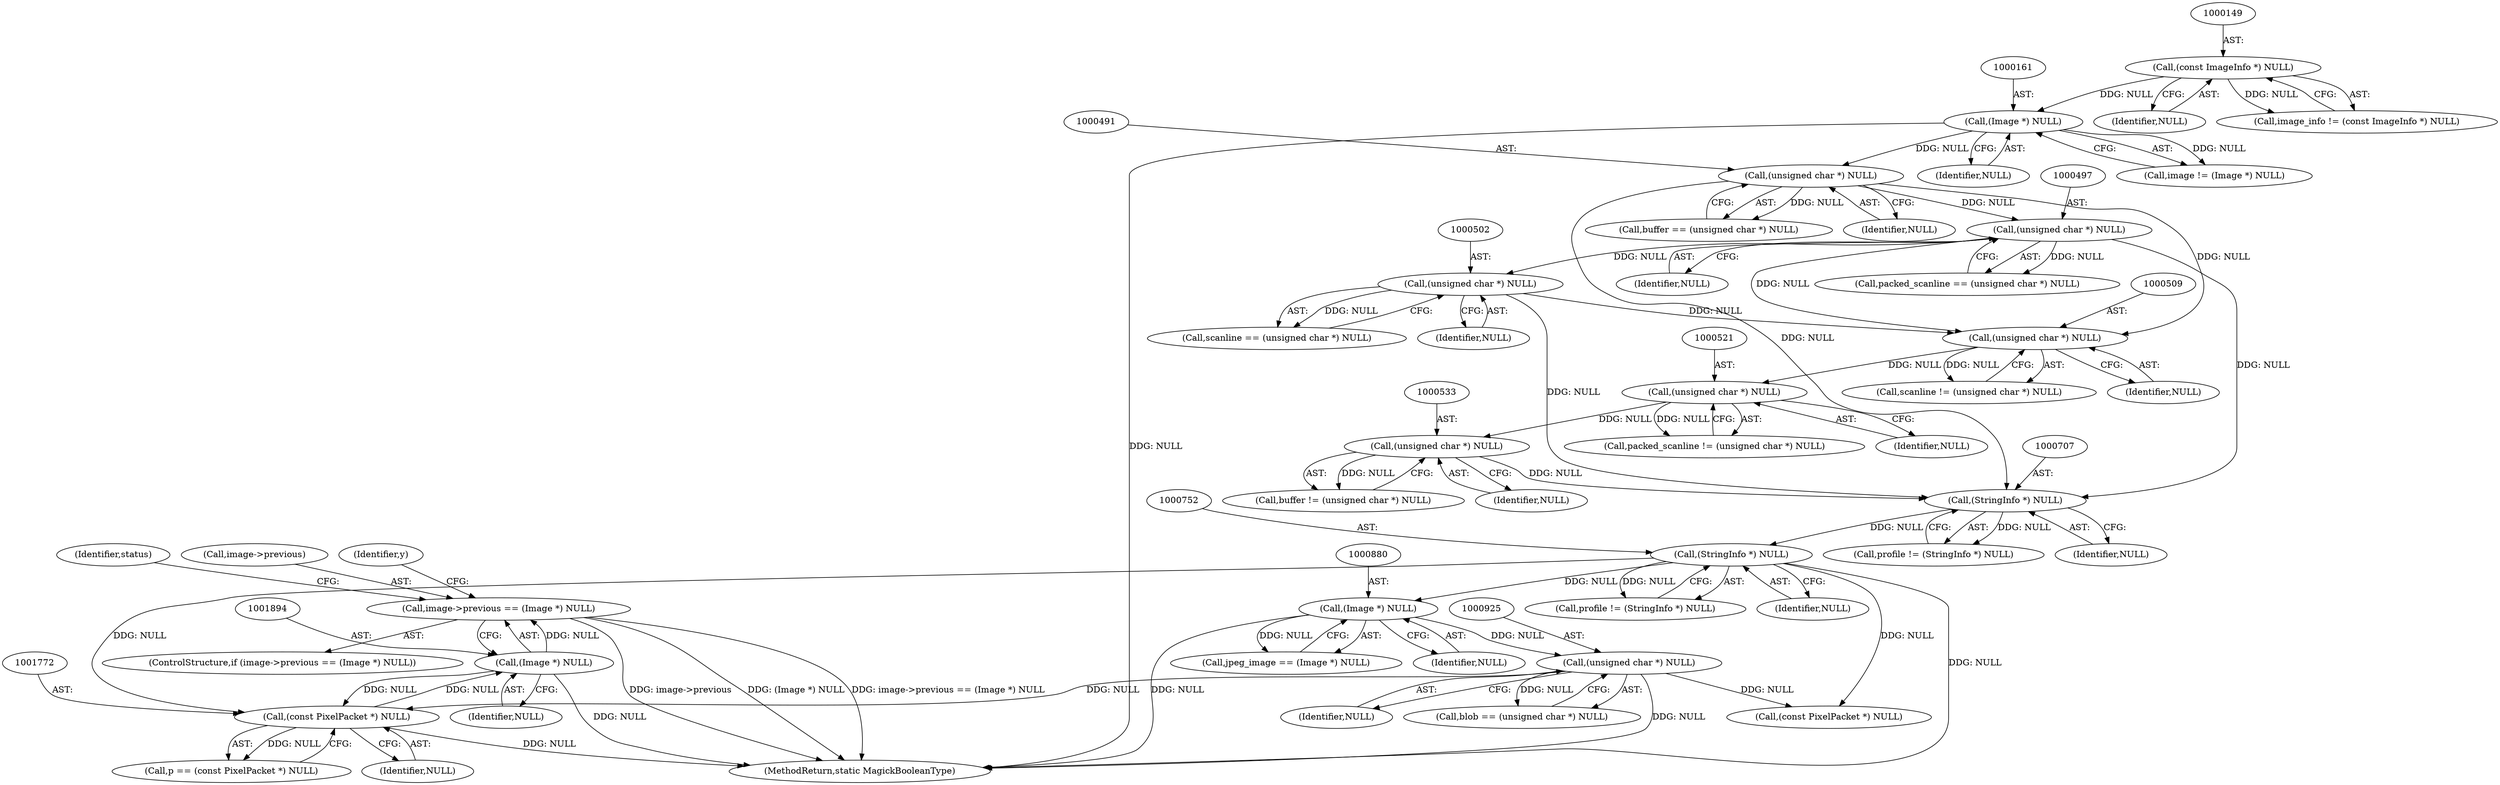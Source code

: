 digraph "0_ImageMagick_859084b4fd966ac007965c3d85caabccd8aee9b4@pointer" {
"1001889" [label="(Call,image->previous == (Image *) NULL)"];
"1001893" [label="(Call,(Image *) NULL)"];
"1001771" [label="(Call,(const PixelPacket *) NULL)"];
"1000924" [label="(Call,(unsigned char *) NULL)"];
"1000879" [label="(Call,(Image *) NULL)"];
"1000751" [label="(Call,(StringInfo *) NULL)"];
"1000706" [label="(Call,(StringInfo *) NULL)"];
"1000496" [label="(Call,(unsigned char *) NULL)"];
"1000490" [label="(Call,(unsigned char *) NULL)"];
"1000160" [label="(Call,(Image *) NULL)"];
"1000148" [label="(Call,(const ImageInfo *) NULL)"];
"1000501" [label="(Call,(unsigned char *) NULL)"];
"1000532" [label="(Call,(unsigned char *) NULL)"];
"1000520" [label="(Call,(unsigned char *) NULL)"];
"1000508" [label="(Call,(unsigned char *) NULL)"];
"1001890" [label="(Call,image->previous)"];
"1000753" [label="(Identifier,NULL)"];
"1000520" [label="(Call,(unsigned char *) NULL)"];
"1000496" [label="(Call,(unsigned char *) NULL)"];
"1000532" [label="(Call,(unsigned char *) NULL)"];
"1000488" [label="(Call,buffer == (unsigned char *) NULL)"];
"1001895" [label="(Identifier,NULL)"];
"1001752" [label="(Identifier,y)"];
"1000499" [label="(Call,scanline == (unsigned char *) NULL)"];
"1001888" [label="(ControlStructure,if (image->previous == (Image *) NULL))"];
"1000926" [label="(Identifier,NULL)"];
"1000150" [label="(Identifier,NULL)"];
"1000706" [label="(Call,(StringInfo *) NULL)"];
"1000877" [label="(Call,jpeg_image == (Image *) NULL)"];
"1000881" [label="(Identifier,NULL)"];
"1000924" [label="(Call,(unsigned char *) NULL)"];
"1000879" [label="(Call,(Image *) NULL)"];
"1000492" [label="(Identifier,NULL)"];
"1000708" [label="(Identifier,NULL)"];
"1000534" [label="(Identifier,NULL)"];
"1000503" [label="(Identifier,NULL)"];
"1001773" [label="(Identifier,NULL)"];
"1000508" [label="(Call,(unsigned char *) NULL)"];
"1000162" [label="(Identifier,NULL)"];
"1000922" [label="(Call,blob == (unsigned char *) NULL)"];
"1001893" [label="(Call,(Image *) NULL)"];
"1000704" [label="(Call,profile != (StringInfo *) NULL)"];
"1000510" [label="(Identifier,NULL)"];
"1001898" [label="(Identifier,status)"];
"1000501" [label="(Call,(unsigned char *) NULL)"];
"1000498" [label="(Identifier,NULL)"];
"1001601" [label="(Call,(const PixelPacket *) NULL)"];
"1000146" [label="(Call,image_info != (const ImageInfo *) NULL)"];
"1000749" [label="(Call,profile != (StringInfo *) NULL)"];
"1000490" [label="(Call,(unsigned char *) NULL)"];
"1000494" [label="(Call,packed_scanline == (unsigned char *) NULL)"];
"1000522" [label="(Identifier,NULL)"];
"1001970" [label="(MethodReturn,static MagickBooleanType)"];
"1000158" [label="(Call,image != (Image *) NULL)"];
"1000148" [label="(Call,(const ImageInfo *) NULL)"];
"1001769" [label="(Call,p == (const PixelPacket *) NULL)"];
"1000530" [label="(Call,buffer != (unsigned char *) NULL)"];
"1000518" [label="(Call,packed_scanline != (unsigned char *) NULL)"];
"1001889" [label="(Call,image->previous == (Image *) NULL)"];
"1001771" [label="(Call,(const PixelPacket *) NULL)"];
"1000160" [label="(Call,(Image *) NULL)"];
"1000506" [label="(Call,scanline != (unsigned char *) NULL)"];
"1000751" [label="(Call,(StringInfo *) NULL)"];
"1001889" -> "1001888"  [label="AST: "];
"1001889" -> "1001893"  [label="CFG: "];
"1001890" -> "1001889"  [label="AST: "];
"1001893" -> "1001889"  [label="AST: "];
"1001898" -> "1001889"  [label="CFG: "];
"1001752" -> "1001889"  [label="CFG: "];
"1001889" -> "1001970"  [label="DDG: (Image *) NULL"];
"1001889" -> "1001970"  [label="DDG: image->previous == (Image *) NULL"];
"1001889" -> "1001970"  [label="DDG: image->previous"];
"1001893" -> "1001889"  [label="DDG: NULL"];
"1001893" -> "1001895"  [label="CFG: "];
"1001894" -> "1001893"  [label="AST: "];
"1001895" -> "1001893"  [label="AST: "];
"1001893" -> "1001970"  [label="DDG: NULL"];
"1001893" -> "1001771"  [label="DDG: NULL"];
"1001771" -> "1001893"  [label="DDG: NULL"];
"1001771" -> "1001769"  [label="AST: "];
"1001771" -> "1001773"  [label="CFG: "];
"1001772" -> "1001771"  [label="AST: "];
"1001773" -> "1001771"  [label="AST: "];
"1001769" -> "1001771"  [label="CFG: "];
"1001771" -> "1001970"  [label="DDG: NULL"];
"1001771" -> "1001769"  [label="DDG: NULL"];
"1000924" -> "1001771"  [label="DDG: NULL"];
"1000751" -> "1001771"  [label="DDG: NULL"];
"1000924" -> "1000922"  [label="AST: "];
"1000924" -> "1000926"  [label="CFG: "];
"1000925" -> "1000924"  [label="AST: "];
"1000926" -> "1000924"  [label="AST: "];
"1000922" -> "1000924"  [label="CFG: "];
"1000924" -> "1001970"  [label="DDG: NULL"];
"1000924" -> "1000922"  [label="DDG: NULL"];
"1000879" -> "1000924"  [label="DDG: NULL"];
"1000924" -> "1001601"  [label="DDG: NULL"];
"1000879" -> "1000877"  [label="AST: "];
"1000879" -> "1000881"  [label="CFG: "];
"1000880" -> "1000879"  [label="AST: "];
"1000881" -> "1000879"  [label="AST: "];
"1000877" -> "1000879"  [label="CFG: "];
"1000879" -> "1001970"  [label="DDG: NULL"];
"1000879" -> "1000877"  [label="DDG: NULL"];
"1000751" -> "1000879"  [label="DDG: NULL"];
"1000751" -> "1000749"  [label="AST: "];
"1000751" -> "1000753"  [label="CFG: "];
"1000752" -> "1000751"  [label="AST: "];
"1000753" -> "1000751"  [label="AST: "];
"1000749" -> "1000751"  [label="CFG: "];
"1000751" -> "1001970"  [label="DDG: NULL"];
"1000751" -> "1000749"  [label="DDG: NULL"];
"1000706" -> "1000751"  [label="DDG: NULL"];
"1000751" -> "1001601"  [label="DDG: NULL"];
"1000706" -> "1000704"  [label="AST: "];
"1000706" -> "1000708"  [label="CFG: "];
"1000707" -> "1000706"  [label="AST: "];
"1000708" -> "1000706"  [label="AST: "];
"1000704" -> "1000706"  [label="CFG: "];
"1000706" -> "1000704"  [label="DDG: NULL"];
"1000496" -> "1000706"  [label="DDG: NULL"];
"1000501" -> "1000706"  [label="DDG: NULL"];
"1000532" -> "1000706"  [label="DDG: NULL"];
"1000490" -> "1000706"  [label="DDG: NULL"];
"1000496" -> "1000494"  [label="AST: "];
"1000496" -> "1000498"  [label="CFG: "];
"1000497" -> "1000496"  [label="AST: "];
"1000498" -> "1000496"  [label="AST: "];
"1000494" -> "1000496"  [label="CFG: "];
"1000496" -> "1000494"  [label="DDG: NULL"];
"1000490" -> "1000496"  [label="DDG: NULL"];
"1000496" -> "1000501"  [label="DDG: NULL"];
"1000496" -> "1000508"  [label="DDG: NULL"];
"1000490" -> "1000488"  [label="AST: "];
"1000490" -> "1000492"  [label="CFG: "];
"1000491" -> "1000490"  [label="AST: "];
"1000492" -> "1000490"  [label="AST: "];
"1000488" -> "1000490"  [label="CFG: "];
"1000490" -> "1000488"  [label="DDG: NULL"];
"1000160" -> "1000490"  [label="DDG: NULL"];
"1000490" -> "1000508"  [label="DDG: NULL"];
"1000160" -> "1000158"  [label="AST: "];
"1000160" -> "1000162"  [label="CFG: "];
"1000161" -> "1000160"  [label="AST: "];
"1000162" -> "1000160"  [label="AST: "];
"1000158" -> "1000160"  [label="CFG: "];
"1000160" -> "1001970"  [label="DDG: NULL"];
"1000160" -> "1000158"  [label="DDG: NULL"];
"1000148" -> "1000160"  [label="DDG: NULL"];
"1000148" -> "1000146"  [label="AST: "];
"1000148" -> "1000150"  [label="CFG: "];
"1000149" -> "1000148"  [label="AST: "];
"1000150" -> "1000148"  [label="AST: "];
"1000146" -> "1000148"  [label="CFG: "];
"1000148" -> "1000146"  [label="DDG: NULL"];
"1000501" -> "1000499"  [label="AST: "];
"1000501" -> "1000503"  [label="CFG: "];
"1000502" -> "1000501"  [label="AST: "];
"1000503" -> "1000501"  [label="AST: "];
"1000499" -> "1000501"  [label="CFG: "];
"1000501" -> "1000499"  [label="DDG: NULL"];
"1000501" -> "1000508"  [label="DDG: NULL"];
"1000532" -> "1000530"  [label="AST: "];
"1000532" -> "1000534"  [label="CFG: "];
"1000533" -> "1000532"  [label="AST: "];
"1000534" -> "1000532"  [label="AST: "];
"1000530" -> "1000532"  [label="CFG: "];
"1000532" -> "1000530"  [label="DDG: NULL"];
"1000520" -> "1000532"  [label="DDG: NULL"];
"1000520" -> "1000518"  [label="AST: "];
"1000520" -> "1000522"  [label="CFG: "];
"1000521" -> "1000520"  [label="AST: "];
"1000522" -> "1000520"  [label="AST: "];
"1000518" -> "1000520"  [label="CFG: "];
"1000520" -> "1000518"  [label="DDG: NULL"];
"1000508" -> "1000520"  [label="DDG: NULL"];
"1000508" -> "1000506"  [label="AST: "];
"1000508" -> "1000510"  [label="CFG: "];
"1000509" -> "1000508"  [label="AST: "];
"1000510" -> "1000508"  [label="AST: "];
"1000506" -> "1000508"  [label="CFG: "];
"1000508" -> "1000506"  [label="DDG: NULL"];
}

